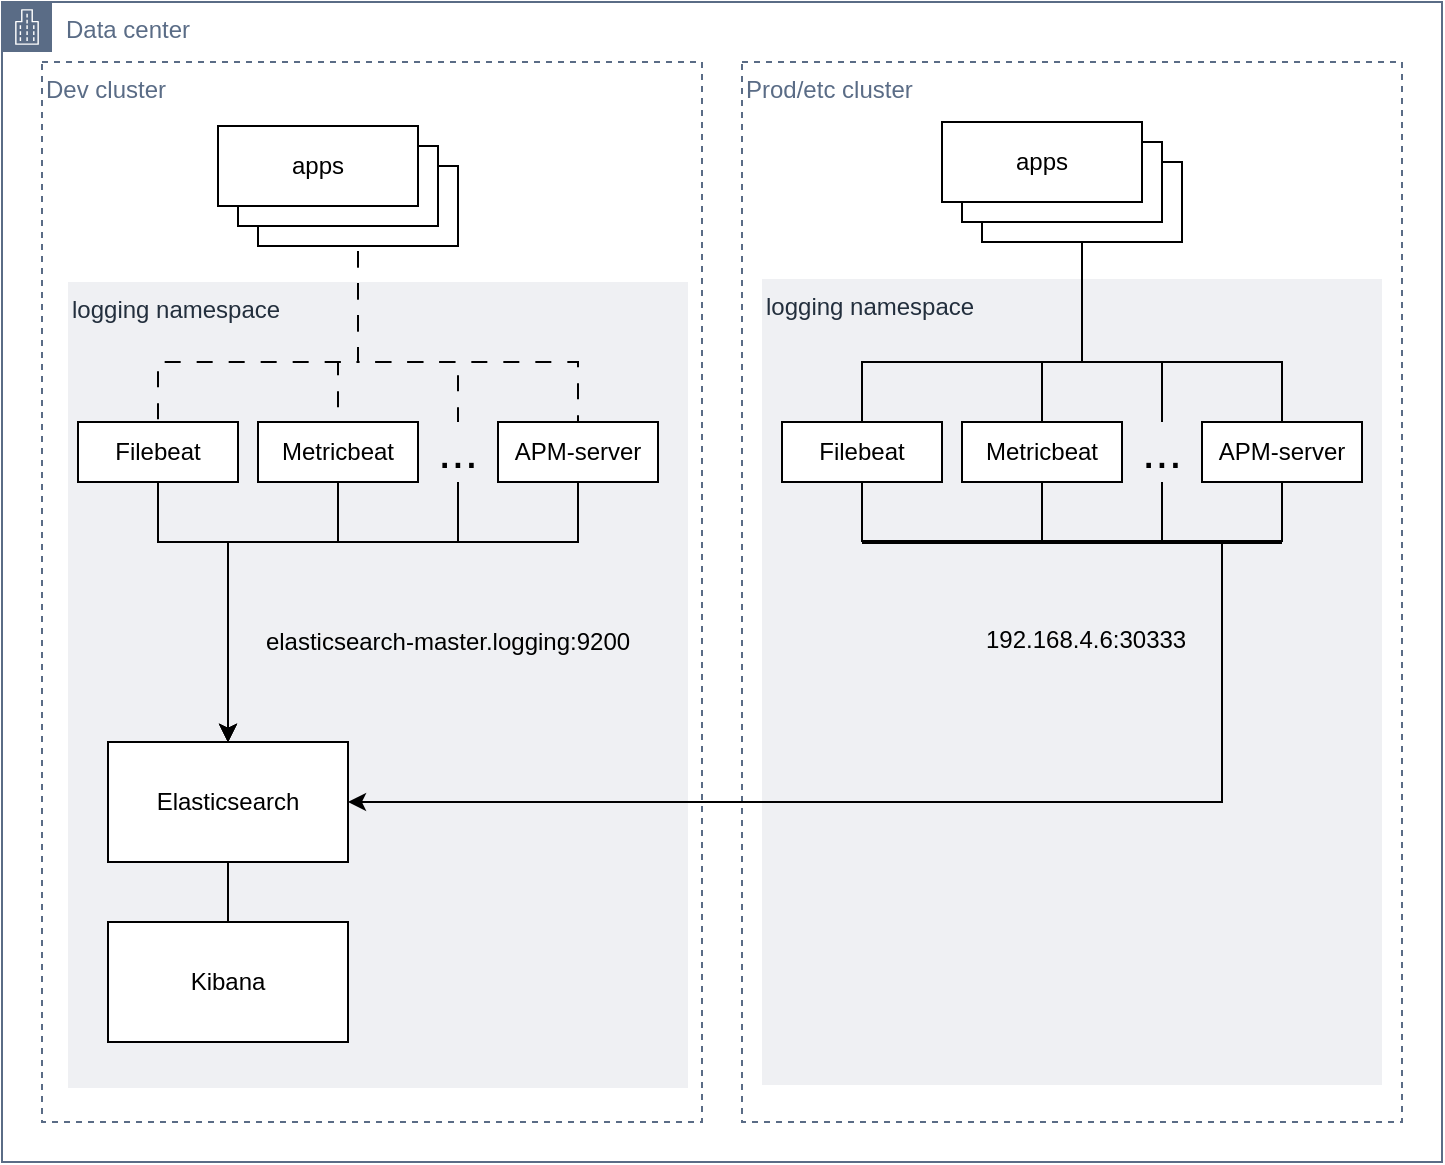 <mxfile>
    <diagram id="QFV2ZT3wznAq4KSvOegI" name="Page-1">
        <mxGraphModel dx="932" dy="550" grid="1" gridSize="10" guides="1" tooltips="1" connect="1" arrows="1" fold="1" page="1" pageScale="1" pageWidth="850" pageHeight="1100" math="0" shadow="0">
            <root>
                <mxCell id="0"/>
                <mxCell id="1" parent="0"/>
                <mxCell id="3" value="Dev cluster" style="fillColor=none;strokeColor=#5A6C86;dashed=1;verticalAlign=top;fontStyle=0;fontColor=#5A6C86;align=left;" parent="1" vertex="1">
                    <mxGeometry x="90" y="40" width="330" height="530" as="geometry"/>
                </mxCell>
                <mxCell id="117" value="logging namespace" style="fillColor=#EFF0F3;strokeColor=none;dashed=0;verticalAlign=top;fontStyle=0;fontColor=#232F3D;align=left;" parent="1" vertex="1">
                    <mxGeometry x="103" y="150" width="310" height="403" as="geometry"/>
                </mxCell>
                <mxCell id="142" value="logging namespace" style="fillColor=#EFF0F3;strokeColor=none;dashed=0;verticalAlign=top;fontStyle=0;fontColor=#232F3D;align=left;" parent="1" vertex="1">
                    <mxGeometry x="450" y="148.5" width="310" height="403" as="geometry"/>
                </mxCell>
                <mxCell id="2" value="Data center" style="points=[[0,0],[0.25,0],[0.5,0],[0.75,0],[1,0],[1,0.25],[1,0.5],[1,0.75],[1,1],[0.75,1],[0.5,1],[0.25,1],[0,1],[0,0.75],[0,0.5],[0,0.25]];outlineConnect=0;gradientColor=none;html=1;whiteSpace=wrap;fontSize=12;fontStyle=0;shape=mxgraph.aws4.group;grIcon=mxgraph.aws4.group_corporate_data_center;strokeColor=#5A6C86;fillColor=none;verticalAlign=top;align=left;spacingLeft=30;fontColor=#5A6C86;dashed=0;" parent="1" vertex="1">
                    <mxGeometry x="70" y="10" width="720" height="580" as="geometry"/>
                </mxCell>
                <mxCell id="4" value="Prod/etc cluster" style="fillColor=none;strokeColor=#5A6C86;dashed=1;verticalAlign=top;fontStyle=0;fontColor=#5A6C86;align=left;" parent="1" vertex="1">
                    <mxGeometry x="440" y="40" width="330" height="530" as="geometry"/>
                </mxCell>
                <mxCell id="6" value="Elasticsearch" style="rounded=0;whiteSpace=wrap;html=1;" parent="1" vertex="1">
                    <mxGeometry x="123" y="380" width="120" height="60" as="geometry"/>
                </mxCell>
                <mxCell id="8" style="edgeStyle=orthogonalEdgeStyle;rounded=0;orthogonalLoop=1;jettySize=auto;html=1;exitX=0.5;exitY=0;exitDx=0;exitDy=0;entryX=0.5;entryY=1;entryDx=0;entryDy=0;endArrow=none;endFill=0;" parent="1" source="7" target="6" edge="1">
                    <mxGeometry relative="1" as="geometry"/>
                </mxCell>
                <mxCell id="7" value="Kibana" style="rounded=0;whiteSpace=wrap;html=1;" parent="1" vertex="1">
                    <mxGeometry x="123" y="470" width="120" height="60" as="geometry"/>
                </mxCell>
                <mxCell id="105" value="elasticsearch-master.logging:9200" style="text;html=1;strokeColor=none;fillColor=none;align=center;verticalAlign=middle;whiteSpace=wrap;rounded=0;" parent="1" vertex="1">
                    <mxGeometry x="198" y="320" width="190" height="20" as="geometry"/>
                </mxCell>
                <mxCell id="109" value="" style="endArrow=none;html=1;strokeWidth=2;" parent="1" edge="1">
                    <mxGeometry width="50" height="50" relative="1" as="geometry">
                        <mxPoint x="500" y="280" as="sourcePoint"/>
                        <mxPoint x="710" y="280" as="targetPoint"/>
                    </mxGeometry>
                </mxCell>
                <mxCell id="110" style="edgeStyle=elbowEdgeStyle;rounded=0;orthogonalLoop=1;jettySize=auto;html=1;exitX=0.5;exitY=1;exitDx=0;exitDy=0;endArrow=none;endFill=0;" parent="1" source="85" edge="1">
                    <mxGeometry relative="1" as="geometry">
                        <mxPoint x="500" y="280" as="targetPoint"/>
                    </mxGeometry>
                </mxCell>
                <mxCell id="111" style="edgeStyle=elbowEdgeStyle;rounded=0;orthogonalLoop=1;jettySize=auto;html=1;exitX=0.5;exitY=1;exitDx=0;exitDy=0;endArrow=none;endFill=0;strokeWidth=1;" parent="1" source="84" edge="1">
                    <mxGeometry relative="1" as="geometry">
                        <mxPoint x="590" y="280" as="targetPoint"/>
                    </mxGeometry>
                </mxCell>
                <mxCell id="112" style="edgeStyle=elbowEdgeStyle;rounded=0;orthogonalLoop=1;jettySize=auto;html=1;exitX=0.5;exitY=1;exitDx=0;exitDy=0;endArrow=none;endFill=0;strokeWidth=1;" parent="1" source="87" edge="1">
                    <mxGeometry relative="1" as="geometry">
                        <mxPoint x="650" y="280" as="targetPoint"/>
                    </mxGeometry>
                </mxCell>
                <mxCell id="113" style="edgeStyle=elbowEdgeStyle;rounded=0;orthogonalLoop=1;jettySize=auto;html=1;exitX=0.5;exitY=1;exitDx=0;exitDy=0;endArrow=none;endFill=0;strokeWidth=1;" parent="1" source="86" edge="1">
                    <mxGeometry relative="1" as="geometry">
                        <mxPoint x="710" y="280" as="targetPoint"/>
                    </mxGeometry>
                </mxCell>
                <mxCell id="114" style="edgeStyle=elbowEdgeStyle;rounded=0;orthogonalLoop=1;jettySize=auto;html=1;entryX=1;entryY=0.5;entryDx=0;entryDy=0;endArrow=classic;endFill=1;strokeWidth=1;" parent="1" target="6" edge="1">
                    <mxGeometry relative="1" as="geometry">
                        <mxPoint x="680" y="280" as="sourcePoint"/>
                        <Array as="points">
                            <mxPoint x="680" y="400"/>
                        </Array>
                    </mxGeometry>
                </mxCell>
                <mxCell id="116" value="192.168.4.6:30333" style="text;html=1;fillColor=none;" parent="1" vertex="1">
                    <mxGeometry x="560" y="315" width="110" height="30" as="geometry"/>
                </mxCell>
                <mxCell id="15" style="edgeStyle=orthogonalEdgeStyle;rounded=0;orthogonalLoop=1;jettySize=auto;html=1;exitX=0.5;exitY=1;exitDx=0;exitDy=0;fontSize=24;" parent="1" source="9" target="6" edge="1">
                    <mxGeometry relative="1" as="geometry">
                        <Array as="points">
                            <mxPoint x="238" y="280"/>
                            <mxPoint x="183" y="280"/>
                        </Array>
                    </mxGeometry>
                </mxCell>
                <mxCell id="14" style="edgeStyle=orthogonalEdgeStyle;rounded=0;orthogonalLoop=1;jettySize=auto;html=1;exitX=0.5;exitY=1;exitDx=0;exitDy=0;entryX=0.5;entryY=0;entryDx=0;entryDy=0;fontSize=24;" parent="1" source="10" target="6" edge="1">
                    <mxGeometry relative="1" as="geometry">
                        <Array as="points">
                            <mxPoint x="148" y="280"/>
                            <mxPoint x="183" y="280"/>
                        </Array>
                    </mxGeometry>
                </mxCell>
                <mxCell id="16" style="edgeStyle=orthogonalEdgeStyle;rounded=0;orthogonalLoop=1;jettySize=auto;html=1;exitX=0.5;exitY=1;exitDx=0;exitDy=0;fontSize=24;" parent="1" source="11" target="6" edge="1">
                    <mxGeometry relative="1" as="geometry">
                        <Array as="points">
                            <mxPoint x="358" y="280"/>
                            <mxPoint x="183" y="280"/>
                        </Array>
                    </mxGeometry>
                </mxCell>
                <mxCell id="17" style="edgeStyle=orthogonalEdgeStyle;rounded=0;orthogonalLoop=1;jettySize=auto;html=1;exitX=0.5;exitY=1;exitDx=0;exitDy=0;entryX=0.5;entryY=0;entryDx=0;entryDy=0;fontSize=24;" parent="1" source="12" target="6" edge="1">
                    <mxGeometry relative="1" as="geometry">
                        <Array as="points">
                            <mxPoint x="298" y="280"/>
                            <mxPoint x="183" y="280"/>
                        </Array>
                    </mxGeometry>
                </mxCell>
                <mxCell id="18" value="" style="group" parent="1" vertex="1" connectable="0">
                    <mxGeometry x="108" y="220" width="290" height="30" as="geometry"/>
                </mxCell>
                <mxCell id="13" value="" style="group" parent="18" vertex="1" connectable="0">
                    <mxGeometry width="290" height="30" as="geometry"/>
                </mxCell>
                <mxCell id="9" value="Metricbeat" style="rounded=0;whiteSpace=wrap;html=1;" parent="13" vertex="1">
                    <mxGeometry x="90" width="80" height="30" as="geometry"/>
                </mxCell>
                <mxCell id="10" value="Filebeat" style="rounded=0;whiteSpace=wrap;html=1;" parent="13" vertex="1">
                    <mxGeometry width="80" height="30" as="geometry"/>
                </mxCell>
                <mxCell id="11" value="APM-server" style="rounded=0;whiteSpace=wrap;html=1;" parent="13" vertex="1">
                    <mxGeometry x="210" width="80" height="30" as="geometry"/>
                </mxCell>
                <mxCell id="12" value="..." style="text;html=1;strokeColor=none;fillColor=none;align=center;verticalAlign=middle;whiteSpace=wrap;rounded=0;fontSize=24;" parent="13" vertex="1">
                    <mxGeometry x="170" width="40" height="30" as="geometry"/>
                </mxCell>
                <mxCell id="22" value="" style="group" parent="1" vertex="1" connectable="0">
                    <mxGeometry x="178" y="72" width="230" height="450" as="geometry"/>
                </mxCell>
                <mxCell id="19" value="apps" style="rounded=0;whiteSpace=wrap;html=1;fontSize=12;" parent="22" vertex="1">
                    <mxGeometry x="20" y="20" width="100" height="40" as="geometry"/>
                </mxCell>
                <mxCell id="20" value="apps" style="rounded=0;whiteSpace=wrap;html=1;fontSize=12;" parent="22" vertex="1">
                    <mxGeometry x="10" y="10" width="100" height="40" as="geometry"/>
                </mxCell>
                <mxCell id="21" value="apps" style="rounded=0;whiteSpace=wrap;html=1;fontSize=12;" parent="22" vertex="1">
                    <mxGeometry width="100" height="40" as="geometry"/>
                </mxCell>
                <mxCell id="24" style="rounded=0;orthogonalLoop=1;jettySize=auto;html=1;exitX=0.5;exitY=1;exitDx=0;exitDy=0;entryX=0.5;entryY=0;entryDx=0;entryDy=0;fontSize=12;endArrow=none;endFill=0;edgeStyle=orthogonalEdgeStyle;flowAnimation=1;" parent="1" source="19" target="10" edge="1">
                    <mxGeometry relative="1" as="geometry">
                        <Array as="points">
                            <mxPoint x="248" y="190"/>
                            <mxPoint x="148" y="190"/>
                        </Array>
                    </mxGeometry>
                </mxCell>
                <mxCell id="25" style="edgeStyle=orthogonalEdgeStyle;rounded=0;orthogonalLoop=1;jettySize=auto;html=1;exitX=0.5;exitY=1;exitDx=0;exitDy=0;entryX=0.5;entryY=0;entryDx=0;entryDy=0;endArrow=none;endFill=0;fontSize=12;flowAnimation=1;" parent="1" source="19" target="9" edge="1">
                    <mxGeometry relative="1" as="geometry">
                        <Array as="points">
                            <mxPoint x="248" y="190"/>
                            <mxPoint x="238" y="190"/>
                        </Array>
                    </mxGeometry>
                </mxCell>
                <mxCell id="26" style="edgeStyle=orthogonalEdgeStyle;rounded=0;orthogonalLoop=1;jettySize=auto;html=1;exitX=0.5;exitY=1;exitDx=0;exitDy=0;entryX=0.5;entryY=0;entryDx=0;entryDy=0;endArrow=none;endFill=0;fontSize=12;flowAnimation=1;" parent="1" source="19" target="12" edge="1">
                    <mxGeometry relative="1" as="geometry">
                        <Array as="points">
                            <mxPoint x="248" y="190"/>
                            <mxPoint x="298" y="190"/>
                        </Array>
                    </mxGeometry>
                </mxCell>
                <mxCell id="27" style="edgeStyle=orthogonalEdgeStyle;rounded=0;orthogonalLoop=1;jettySize=auto;html=1;exitX=0.5;exitY=1;exitDx=0;exitDy=0;entryX=0.5;entryY=0;entryDx=0;entryDy=0;endArrow=none;endFill=0;fontSize=12;flowAnimation=1;" parent="1" source="19" target="11" edge="1">
                    <mxGeometry relative="1" as="geometry">
                        <Array as="points">
                            <mxPoint x="248" y="190"/>
                            <mxPoint x="358" y="190"/>
                        </Array>
                    </mxGeometry>
                </mxCell>
                <mxCell id="81" value="" style="group" parent="1" vertex="1" connectable="0">
                    <mxGeometry x="460" y="110" width="290" height="140" as="geometry"/>
                </mxCell>
                <mxCell id="82" value="" style="group" parent="81" vertex="1" connectable="0">
                    <mxGeometry y="110" width="290" height="30" as="geometry"/>
                </mxCell>
                <mxCell id="83" value="" style="group" parent="82" vertex="1" connectable="0">
                    <mxGeometry width="290" height="30" as="geometry"/>
                </mxCell>
                <mxCell id="84" value="Metricbeat" style="rounded=0;whiteSpace=wrap;html=1;" parent="83" vertex="1">
                    <mxGeometry x="90" width="80" height="30" as="geometry"/>
                </mxCell>
                <mxCell id="85" value="Filebeat" style="rounded=0;whiteSpace=wrap;html=1;" parent="83" vertex="1">
                    <mxGeometry width="80" height="30" as="geometry"/>
                </mxCell>
                <mxCell id="86" value="APM-server" style="rounded=0;whiteSpace=wrap;html=1;" parent="83" vertex="1">
                    <mxGeometry x="210" width="80" height="30" as="geometry"/>
                </mxCell>
                <mxCell id="87" value="..." style="text;html=1;strokeColor=none;fillColor=none;align=center;verticalAlign=middle;whiteSpace=wrap;rounded=0;fontSize=24;" parent="83" vertex="1">
                    <mxGeometry x="170" width="40" height="30" as="geometry"/>
                </mxCell>
                <mxCell id="88" value="" style="group" parent="81" vertex="1" connectable="0">
                    <mxGeometry x="80" y="-40" width="120" height="60" as="geometry"/>
                </mxCell>
                <mxCell id="89" value="apps" style="rounded=0;whiteSpace=wrap;html=1;fontSize=12;" parent="88" vertex="1">
                    <mxGeometry x="20" y="20" width="100" height="40" as="geometry"/>
                </mxCell>
                <mxCell id="90" value="apps" style="rounded=0;whiteSpace=wrap;html=1;fontSize=12;" parent="88" vertex="1">
                    <mxGeometry x="10" y="10" width="100" height="40" as="geometry"/>
                </mxCell>
                <mxCell id="91" value="apps" style="rounded=0;whiteSpace=wrap;html=1;fontSize=12;" parent="88" vertex="1">
                    <mxGeometry width="100" height="40" as="geometry"/>
                </mxCell>
                <mxCell id="92" style="rounded=0;orthogonalLoop=1;jettySize=auto;html=1;exitX=0.5;exitY=1;exitDx=0;exitDy=0;entryX=0.5;entryY=0;entryDx=0;entryDy=0;fontSize=12;endArrow=none;endFill=0;edgeStyle=orthogonalEdgeStyle;" parent="81" source="89" target="85" edge="1">
                    <mxGeometry relative="1" as="geometry">
                        <Array as="points">
                            <mxPoint x="150" y="80"/>
                            <mxPoint x="40" y="80"/>
                        </Array>
                    </mxGeometry>
                </mxCell>
                <mxCell id="93" style="edgeStyle=orthogonalEdgeStyle;rounded=0;orthogonalLoop=1;jettySize=auto;html=1;exitX=0.5;exitY=1;exitDx=0;exitDy=0;entryX=0.5;entryY=0;entryDx=0;entryDy=0;endArrow=none;endFill=0;fontSize=12;" parent="81" source="89" target="84" edge="1">
                    <mxGeometry relative="1" as="geometry">
                        <Array as="points">
                            <mxPoint x="150" y="80"/>
                            <mxPoint x="130" y="80"/>
                        </Array>
                    </mxGeometry>
                </mxCell>
                <mxCell id="94" style="edgeStyle=orthogonalEdgeStyle;rounded=0;orthogonalLoop=1;jettySize=auto;html=1;exitX=0.5;exitY=1;exitDx=0;exitDy=0;entryX=0.5;entryY=0;entryDx=0;entryDy=0;endArrow=none;endFill=0;fontSize=12;" parent="81" source="89" target="87" edge="1">
                    <mxGeometry relative="1" as="geometry">
                        <Array as="points">
                            <mxPoint x="150" y="80"/>
                            <mxPoint x="190" y="80"/>
                        </Array>
                    </mxGeometry>
                </mxCell>
                <mxCell id="95" style="edgeStyle=orthogonalEdgeStyle;rounded=0;orthogonalLoop=1;jettySize=auto;html=1;exitX=0.5;exitY=1;exitDx=0;exitDy=0;entryX=0.5;entryY=0;entryDx=0;entryDy=0;endArrow=none;endFill=0;fontSize=12;" parent="81" source="89" target="86" edge="1">
                    <mxGeometry relative="1" as="geometry">
                        <Array as="points">
                            <mxPoint x="150" y="80"/>
                            <mxPoint x="250" y="80"/>
                        </Array>
                    </mxGeometry>
                </mxCell>
                <mxCell id="96" style="edgeStyle=orthogonalEdgeStyle;rounded=0;orthogonalLoop=1;jettySize=auto;html=1;exitX=0.5;exitY=1;exitDx=0;exitDy=0;fontSize=24;" parent="1" source="84" edge="1">
                    <mxGeometry relative="1" as="geometry"/>
                </mxCell>
                <mxCell id="97" style="edgeStyle=orthogonalEdgeStyle;rounded=0;orthogonalLoop=1;jettySize=auto;html=1;exitX=0.5;exitY=1;exitDx=0;exitDy=0;entryX=0.5;entryY=0;entryDx=0;entryDy=0;fontSize=24;" parent="1" source="85" edge="1">
                    <mxGeometry relative="1" as="geometry"/>
                </mxCell>
                <mxCell id="98" style="edgeStyle=orthogonalEdgeStyle;rounded=0;orthogonalLoop=1;jettySize=auto;html=1;exitX=0.5;exitY=1;exitDx=0;exitDy=0;fontSize=24;" parent="1" source="86" edge="1">
                    <mxGeometry relative="1" as="geometry"/>
                </mxCell>
                <mxCell id="99" style="edgeStyle=orthogonalEdgeStyle;rounded=0;orthogonalLoop=1;jettySize=auto;html=1;exitX=0.5;exitY=1;exitDx=0;exitDy=0;entryX=0.5;entryY=0;entryDx=0;entryDy=0;fontSize=24;" parent="1" source="87" edge="1">
                    <mxGeometry relative="1" as="geometry"/>
                </mxCell>
            </root>
        </mxGraphModel>
    </diagram>
</mxfile>
